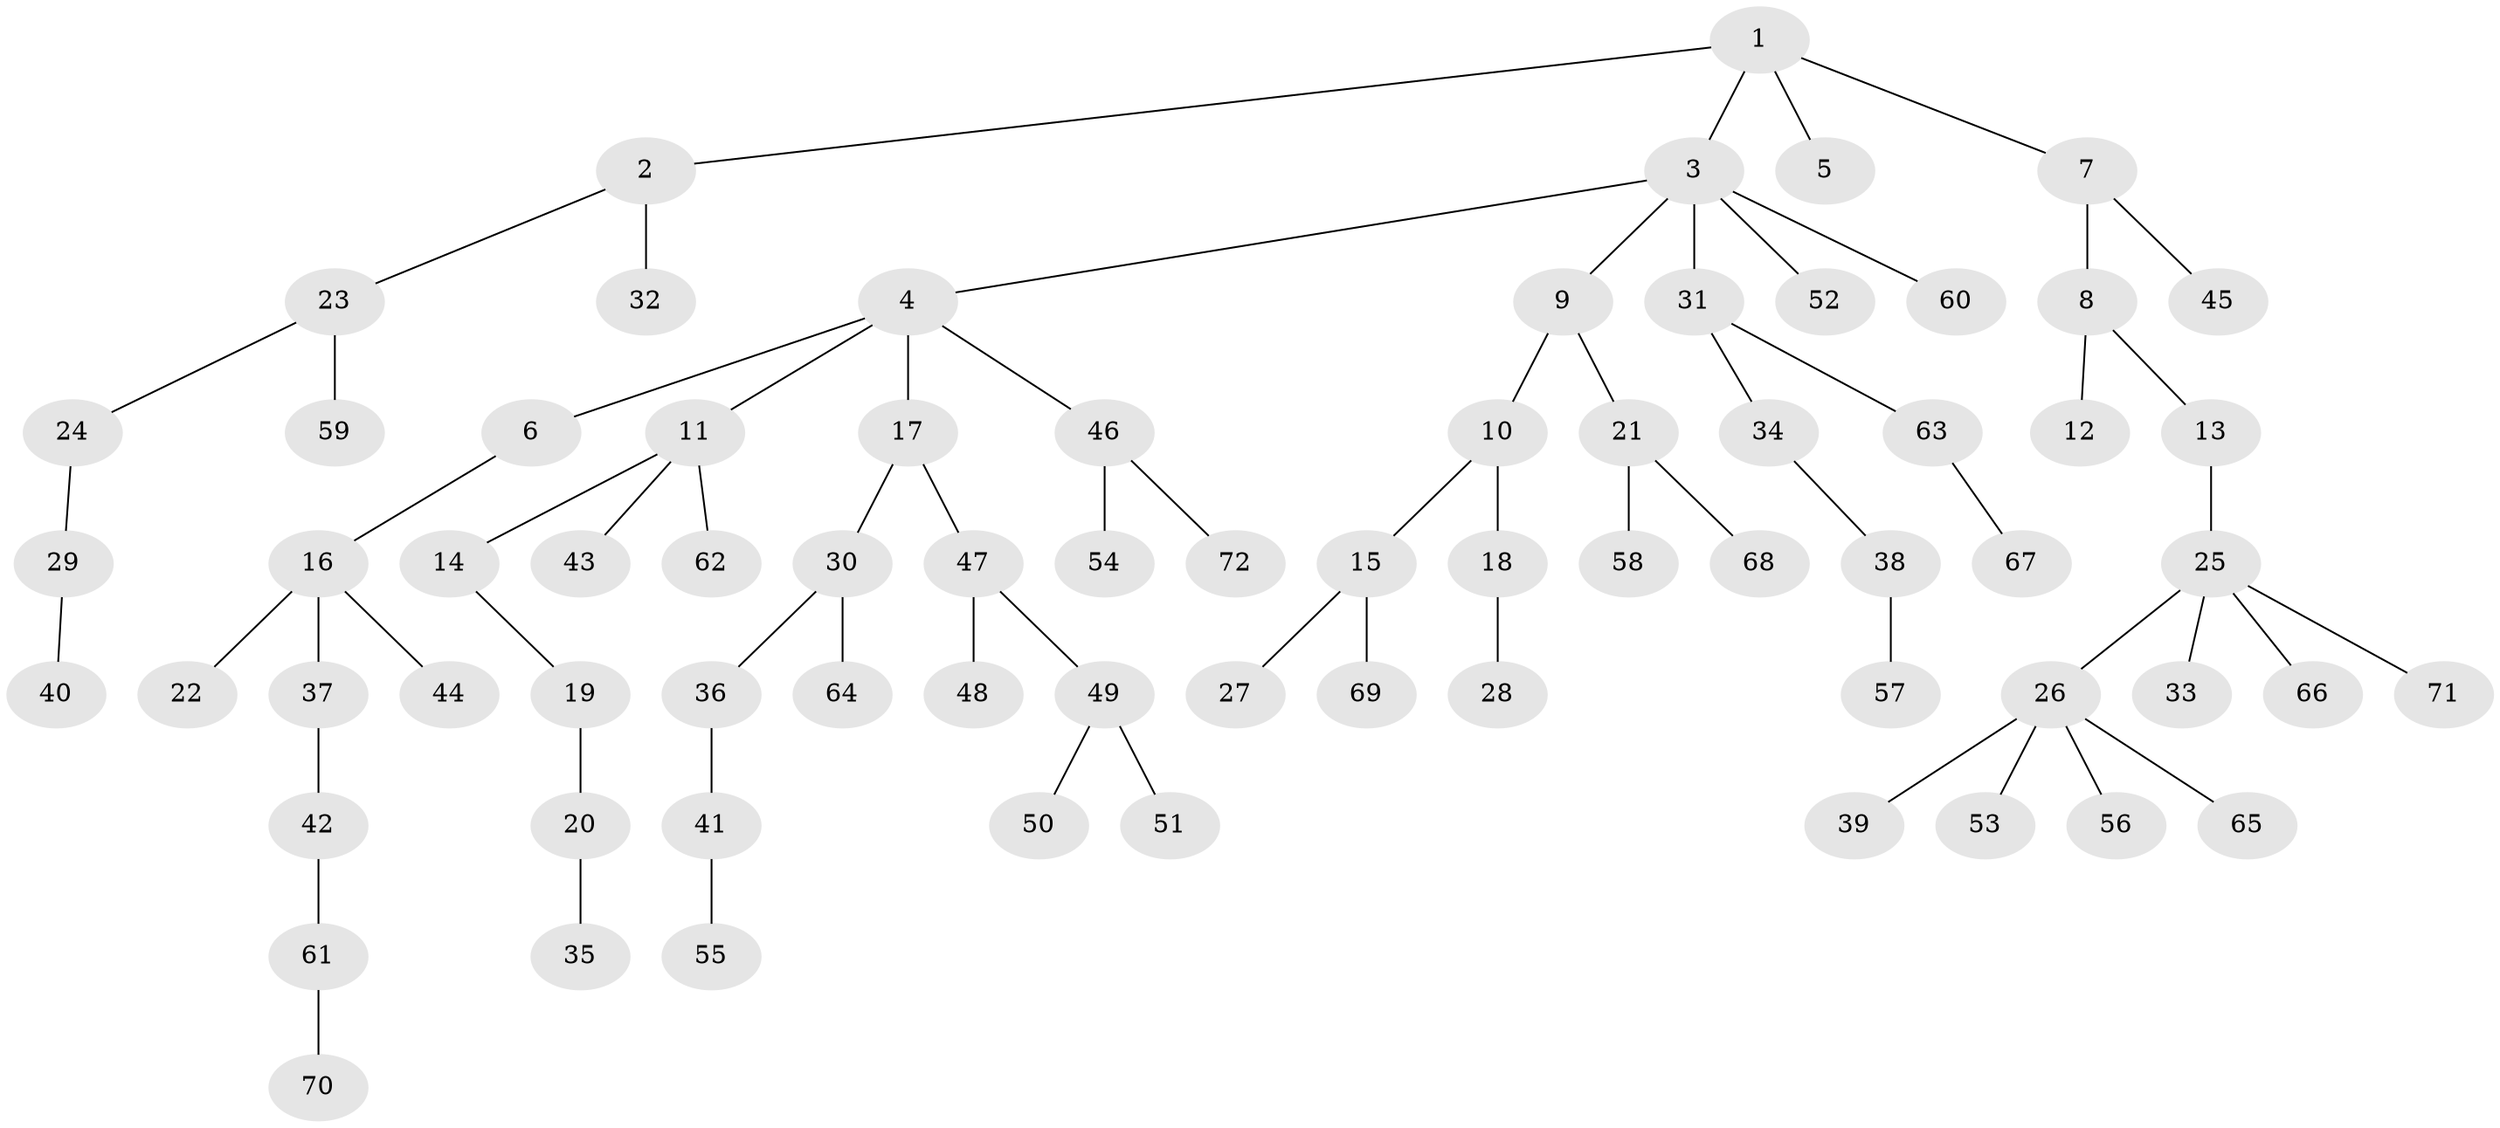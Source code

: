 // coarse degree distribution, {5: 0.021739130434782608, 9: 0.021739130434782608, 1: 0.5434782608695652, 4: 0.10869565217391304, 2: 0.2391304347826087, 3: 0.06521739130434782}
// Generated by graph-tools (version 1.1) at 2025/52/02/27/25 19:52:12]
// undirected, 72 vertices, 71 edges
graph export_dot {
graph [start="1"]
  node [color=gray90,style=filled];
  1;
  2;
  3;
  4;
  5;
  6;
  7;
  8;
  9;
  10;
  11;
  12;
  13;
  14;
  15;
  16;
  17;
  18;
  19;
  20;
  21;
  22;
  23;
  24;
  25;
  26;
  27;
  28;
  29;
  30;
  31;
  32;
  33;
  34;
  35;
  36;
  37;
  38;
  39;
  40;
  41;
  42;
  43;
  44;
  45;
  46;
  47;
  48;
  49;
  50;
  51;
  52;
  53;
  54;
  55;
  56;
  57;
  58;
  59;
  60;
  61;
  62;
  63;
  64;
  65;
  66;
  67;
  68;
  69;
  70;
  71;
  72;
  1 -- 2;
  1 -- 3;
  1 -- 5;
  1 -- 7;
  2 -- 23;
  2 -- 32;
  3 -- 4;
  3 -- 9;
  3 -- 31;
  3 -- 52;
  3 -- 60;
  4 -- 6;
  4 -- 11;
  4 -- 17;
  4 -- 46;
  6 -- 16;
  7 -- 8;
  7 -- 45;
  8 -- 12;
  8 -- 13;
  9 -- 10;
  9 -- 21;
  10 -- 15;
  10 -- 18;
  11 -- 14;
  11 -- 43;
  11 -- 62;
  13 -- 25;
  14 -- 19;
  15 -- 27;
  15 -- 69;
  16 -- 22;
  16 -- 37;
  16 -- 44;
  17 -- 30;
  17 -- 47;
  18 -- 28;
  19 -- 20;
  20 -- 35;
  21 -- 58;
  21 -- 68;
  23 -- 24;
  23 -- 59;
  24 -- 29;
  25 -- 26;
  25 -- 33;
  25 -- 66;
  25 -- 71;
  26 -- 39;
  26 -- 53;
  26 -- 56;
  26 -- 65;
  29 -- 40;
  30 -- 36;
  30 -- 64;
  31 -- 34;
  31 -- 63;
  34 -- 38;
  36 -- 41;
  37 -- 42;
  38 -- 57;
  41 -- 55;
  42 -- 61;
  46 -- 54;
  46 -- 72;
  47 -- 48;
  47 -- 49;
  49 -- 50;
  49 -- 51;
  61 -- 70;
  63 -- 67;
}
